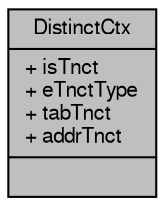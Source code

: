digraph "DistinctCtx"
{
  edge [fontname="FreeSans",fontsize="10",labelfontname="FreeSans",labelfontsize="10"];
  node [fontname="FreeSans",fontsize="10",shape=record];
  Node1 [label="{DistinctCtx\n|+ isTnct\l+ eTnctType\l+ tabTnct\l+ addrTnct\l|}",height=0.2,width=0.4,color="black", fillcolor="grey75", style="filled", fontcolor="black"];
}
